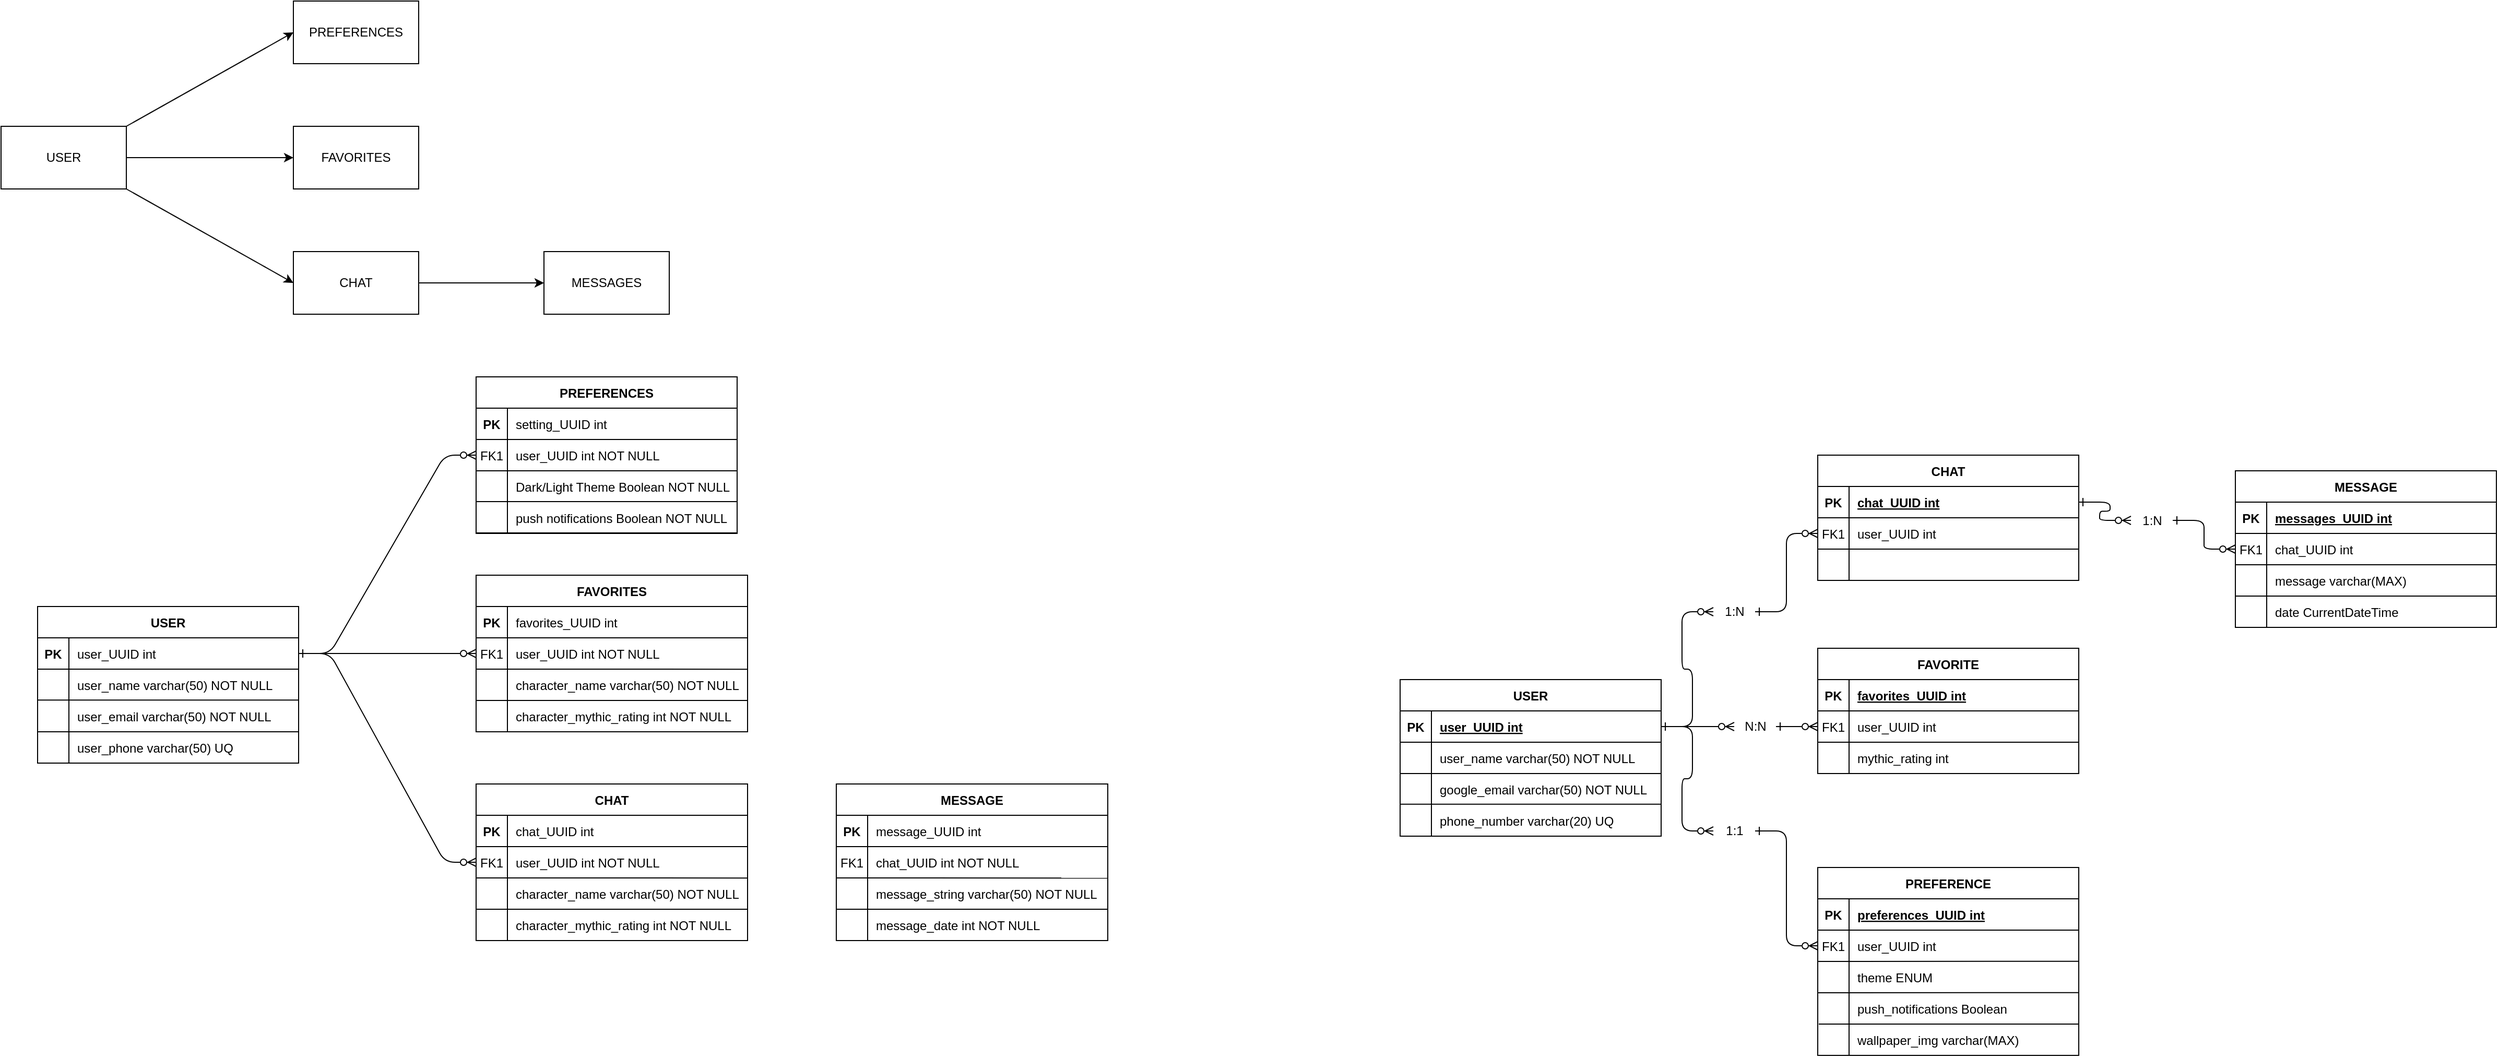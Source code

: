 <mxfile version="24.2.0" type="device">
  <diagram id="R2lEEEUBdFMjLlhIrx00" name="Page-1">
    <mxGraphModel dx="3240" dy="1257" grid="1" gridSize="10" guides="1" tooltips="1" connect="1" arrows="1" fold="1" page="1" pageScale="1" pageWidth="850" pageHeight="1100" math="0" shadow="0" extFonts="Permanent Marker^https://fonts.googleapis.com/css?family=Permanent+Marker">
      <root>
        <mxCell id="0" />
        <mxCell id="1" parent="0" />
        <mxCell id="C-vyLk0tnHw3VtMMgP7b-1" value="" style="edgeStyle=entityRelationEdgeStyle;endArrow=ERzeroToMany;startArrow=ERone;endFill=1;startFill=0;" parent="1" source="C-vyLk0tnHw3VtMMgP7b-24" target="C-vyLk0tnHw3VtMMgP7b-6" edge="1">
          <mxGeometry width="100" height="100" relative="1" as="geometry">
            <mxPoint x="-505" y="1080" as="sourcePoint" />
            <mxPoint x="-405" y="980" as="targetPoint" />
          </mxGeometry>
        </mxCell>
        <mxCell id="C-vyLk0tnHw3VtMMgP7b-2" value="PREFERENCES" style="shape=table;startSize=30;container=1;collapsible=1;childLayout=tableLayout;fixedRows=1;rowLines=0;fontStyle=1;align=center;resizeLast=1;" parent="1" vertex="1">
          <mxGeometry x="-345" y="400" width="250" height="150" as="geometry" />
        </mxCell>
        <mxCell id="C-vyLk0tnHw3VtMMgP7b-3" value="" style="shape=partialRectangle;collapsible=0;dropTarget=0;pointerEvents=0;fillColor=none;points=[[0,0.5],[1,0.5]];portConstraint=eastwest;top=0;left=0;right=0;bottom=1;" parent="C-vyLk0tnHw3VtMMgP7b-2" vertex="1">
          <mxGeometry y="30" width="250" height="30" as="geometry" />
        </mxCell>
        <mxCell id="C-vyLk0tnHw3VtMMgP7b-4" value="PK" style="shape=partialRectangle;overflow=hidden;connectable=0;fillColor=none;top=0;left=0;bottom=0;right=0;fontStyle=1;" parent="C-vyLk0tnHw3VtMMgP7b-3" vertex="1">
          <mxGeometry width="30" height="30" as="geometry">
            <mxRectangle width="30" height="30" as="alternateBounds" />
          </mxGeometry>
        </mxCell>
        <mxCell id="C-vyLk0tnHw3VtMMgP7b-5" value="setting_UUID int " style="shape=partialRectangle;overflow=hidden;connectable=0;fillColor=none;top=0;left=0;bottom=0;right=0;align=left;spacingLeft=6;fontStyle=0;" parent="C-vyLk0tnHw3VtMMgP7b-3" vertex="1">
          <mxGeometry x="30" width="220" height="30" as="geometry">
            <mxRectangle width="220" height="30" as="alternateBounds" />
          </mxGeometry>
        </mxCell>
        <mxCell id="C-vyLk0tnHw3VtMMgP7b-6" value="" style="shape=partialRectangle;collapsible=0;dropTarget=0;pointerEvents=0;fillColor=none;points=[[0,0.5],[1,0.5]];portConstraint=eastwest;top=0;left=0;right=0;bottom=0;" parent="C-vyLk0tnHw3VtMMgP7b-2" vertex="1">
          <mxGeometry y="60" width="250" height="30" as="geometry" />
        </mxCell>
        <mxCell id="C-vyLk0tnHw3VtMMgP7b-7" value="FK1" style="shape=partialRectangle;overflow=hidden;connectable=0;fillColor=none;top=0;left=0;bottom=0;right=0;" parent="C-vyLk0tnHw3VtMMgP7b-6" vertex="1">
          <mxGeometry width="30" height="30" as="geometry">
            <mxRectangle width="30" height="30" as="alternateBounds" />
          </mxGeometry>
        </mxCell>
        <mxCell id="C-vyLk0tnHw3VtMMgP7b-8" value="user_UUID int NOT NULL" style="shape=partialRectangle;overflow=hidden;connectable=0;fillColor=none;top=0;left=0;bottom=0;right=0;align=left;spacingLeft=6;" parent="C-vyLk0tnHw3VtMMgP7b-6" vertex="1">
          <mxGeometry x="30" width="220" height="30" as="geometry">
            <mxRectangle width="220" height="30" as="alternateBounds" />
          </mxGeometry>
        </mxCell>
        <mxCell id="C-vyLk0tnHw3VtMMgP7b-9" value="" style="shape=partialRectangle;collapsible=0;dropTarget=0;pointerEvents=0;fillColor=none;points=[[0,0.5],[1,0.5]];portConstraint=eastwest;top=0;left=0;right=0;bottom=0;" parent="C-vyLk0tnHw3VtMMgP7b-2" vertex="1">
          <mxGeometry y="90" width="250" height="30" as="geometry" />
        </mxCell>
        <mxCell id="C-vyLk0tnHw3VtMMgP7b-10" value="" style="shape=partialRectangle;overflow=hidden;connectable=0;fillColor=none;top=0;left=0;bottom=0;right=0;" parent="C-vyLk0tnHw3VtMMgP7b-9" vertex="1">
          <mxGeometry width="30" height="30" as="geometry">
            <mxRectangle width="30" height="30" as="alternateBounds" />
          </mxGeometry>
        </mxCell>
        <mxCell id="C-vyLk0tnHw3VtMMgP7b-11" value="Dark/Light Theme Boolean NOT NULL" style="shape=partialRectangle;overflow=hidden;connectable=0;fillColor=none;top=0;left=0;bottom=0;right=0;align=left;spacingLeft=6;" parent="C-vyLk0tnHw3VtMMgP7b-9" vertex="1">
          <mxGeometry x="30" width="220" height="30" as="geometry">
            <mxRectangle width="220" height="30" as="alternateBounds" />
          </mxGeometry>
        </mxCell>
        <mxCell id="C-vyLk0tnHw3VtMMgP7b-23" value="USER" style="shape=table;startSize=30;container=1;collapsible=1;childLayout=tableLayout;fixedRows=1;rowLines=0;fontStyle=1;align=center;resizeLast=1;" parent="1" vertex="1">
          <mxGeometry x="-765" y="620" width="250" height="150" as="geometry" />
        </mxCell>
        <mxCell id="C-vyLk0tnHw3VtMMgP7b-24" value="" style="shape=partialRectangle;collapsible=0;dropTarget=0;pointerEvents=0;fillColor=none;points=[[0,0.5],[1,0.5]];portConstraint=eastwest;top=0;left=0;right=0;bottom=1;" parent="C-vyLk0tnHw3VtMMgP7b-23" vertex="1">
          <mxGeometry y="30" width="250" height="30" as="geometry" />
        </mxCell>
        <mxCell id="C-vyLk0tnHw3VtMMgP7b-25" value="PK" style="shape=partialRectangle;overflow=hidden;connectable=0;fillColor=none;top=0;left=0;bottom=0;right=0;fontStyle=1;" parent="C-vyLk0tnHw3VtMMgP7b-24" vertex="1">
          <mxGeometry width="30" height="30" as="geometry">
            <mxRectangle width="30" height="30" as="alternateBounds" />
          </mxGeometry>
        </mxCell>
        <mxCell id="C-vyLk0tnHw3VtMMgP7b-26" value="user_UUID int" style="shape=partialRectangle;overflow=hidden;connectable=0;fillColor=none;top=0;left=0;bottom=0;right=0;align=left;spacingLeft=6;fontStyle=0;" parent="C-vyLk0tnHw3VtMMgP7b-24" vertex="1">
          <mxGeometry x="30" width="220" height="30" as="geometry">
            <mxRectangle width="220" height="30" as="alternateBounds" />
          </mxGeometry>
        </mxCell>
        <mxCell id="C-vyLk0tnHw3VtMMgP7b-27" value="" style="shape=partialRectangle;collapsible=0;dropTarget=0;pointerEvents=0;fillColor=none;points=[[0,0.5],[1,0.5]];portConstraint=eastwest;top=0;left=0;right=0;bottom=0;" parent="C-vyLk0tnHw3VtMMgP7b-23" vertex="1">
          <mxGeometry y="60" width="250" height="30" as="geometry" />
        </mxCell>
        <mxCell id="C-vyLk0tnHw3VtMMgP7b-28" value="" style="shape=partialRectangle;overflow=hidden;connectable=0;fillColor=none;top=0;left=0;bottom=0;right=0;" parent="C-vyLk0tnHw3VtMMgP7b-27" vertex="1">
          <mxGeometry width="30" height="30" as="geometry">
            <mxRectangle width="30" height="30" as="alternateBounds" />
          </mxGeometry>
        </mxCell>
        <mxCell id="C-vyLk0tnHw3VtMMgP7b-29" value="user_name varchar(50) NOT NULL" style="shape=partialRectangle;overflow=hidden;connectable=0;fillColor=none;top=0;left=0;bottom=0;right=0;align=left;spacingLeft=6;" parent="C-vyLk0tnHw3VtMMgP7b-27" vertex="1">
          <mxGeometry x="30" width="220" height="30" as="geometry">
            <mxRectangle width="220" height="30" as="alternateBounds" />
          </mxGeometry>
        </mxCell>
        <mxCell id="mfoJ44MU-BZibPAk5XFG-4" value="" style="endArrow=none;html=1;rounded=0;exitX=-0.001;exitY=0.987;exitDx=0;exitDy=0;exitPerimeter=0;entryX=0.998;entryY=0.987;entryDx=0;entryDy=0;entryPerimeter=0;" parent="C-vyLk0tnHw3VtMMgP7b-23" source="C-vyLk0tnHw3VtMMgP7b-27" target="C-vyLk0tnHw3VtMMgP7b-27" edge="1">
          <mxGeometry width="50" height="50" relative="1" as="geometry">
            <mxPoint x="130" y="130" as="sourcePoint" />
            <mxPoint x="290" y="140" as="targetPoint" />
          </mxGeometry>
        </mxCell>
        <mxCell id="mfoJ44MU-BZibPAk5XFG-2" value="" style="endArrow=none;html=1;rounded=0;" parent="1" edge="1">
          <mxGeometry width="50" height="50" relative="1" as="geometry">
            <mxPoint x="-735" y="770" as="sourcePoint" />
            <mxPoint x="-735" y="710" as="targetPoint" />
          </mxGeometry>
        </mxCell>
        <mxCell id="mfoJ44MU-BZibPAk5XFG-5" value="user_email varchar(50) NOT NULL" style="shape=partialRectangle;overflow=hidden;connectable=0;fillColor=none;top=0;left=0;bottom=0;right=0;align=left;spacingLeft=6;" parent="1" vertex="1">
          <mxGeometry x="-735" y="710" width="220" height="30" as="geometry">
            <mxRectangle width="220" height="30" as="alternateBounds" />
          </mxGeometry>
        </mxCell>
        <mxCell id="mfoJ44MU-BZibPAk5XFG-6" value="user_phone varchar(50) UQ" style="shape=partialRectangle;overflow=hidden;connectable=0;fillColor=none;top=0;left=0;bottom=0;right=0;align=left;spacingLeft=6;" parent="1" vertex="1">
          <mxGeometry x="-735" y="740" width="220" height="30" as="geometry">
            <mxRectangle width="220" height="30" as="alternateBounds" />
          </mxGeometry>
        </mxCell>
        <mxCell id="mfoJ44MU-BZibPAk5XFG-8" value="" style="endArrow=none;html=1;rounded=0;exitX=-0.001;exitY=0.987;exitDx=0;exitDy=0;exitPerimeter=0;entryX=0.998;entryY=0.987;entryDx=0;entryDy=0;entryPerimeter=0;" parent="1" edge="1">
          <mxGeometry width="50" height="50" relative="1" as="geometry">
            <mxPoint x="-765" y="740" as="sourcePoint" />
            <mxPoint x="-515" y="740" as="targetPoint" />
          </mxGeometry>
        </mxCell>
        <mxCell id="mfoJ44MU-BZibPAk5XFG-9" value="" style="endArrow=none;html=1;rounded=0;exitX=-0.001;exitY=0.987;exitDx=0;exitDy=0;exitPerimeter=0;entryX=0.998;entryY=0.987;entryDx=0;entryDy=0;entryPerimeter=0;" parent="1" edge="1">
          <mxGeometry width="50" height="50" relative="1" as="geometry">
            <mxPoint x="-765" y="770" as="sourcePoint" />
            <mxPoint x="-515" y="770" as="targetPoint" />
          </mxGeometry>
        </mxCell>
        <mxCell id="mfoJ44MU-BZibPAk5XFG-18" value="" style="endArrow=none;html=1;rounded=0;exitX=-0.001;exitY=0.987;exitDx=0;exitDy=0;exitPerimeter=0;entryX=0.998;entryY=0.987;entryDx=0;entryDy=0;entryPerimeter=0;" parent="1" edge="1">
          <mxGeometry width="50" height="50" relative="1" as="geometry">
            <mxPoint x="-345" y="490" as="sourcePoint" />
            <mxPoint x="-95" y="490" as="targetPoint" />
          </mxGeometry>
        </mxCell>
        <mxCell id="mfoJ44MU-BZibPAk5XFG-19" value="" style="endArrow=none;html=1;rounded=0;exitX=-0.001;exitY=0.987;exitDx=0;exitDy=0;exitPerimeter=0;entryX=0.998;entryY=0.987;entryDx=0;entryDy=0;entryPerimeter=0;" parent="1" edge="1">
          <mxGeometry width="50" height="50" relative="1" as="geometry">
            <mxPoint x="-345" y="519.52" as="sourcePoint" />
            <mxPoint x="-95" y="519.52" as="targetPoint" />
          </mxGeometry>
        </mxCell>
        <mxCell id="mfoJ44MU-BZibPAk5XFG-20" value="" style="endArrow=none;html=1;rounded=0;exitX=-0.001;exitY=0.987;exitDx=0;exitDy=0;exitPerimeter=0;entryX=0.998;entryY=0.987;entryDx=0;entryDy=0;entryPerimeter=0;" parent="1" edge="1">
          <mxGeometry width="50" height="50" relative="1" as="geometry">
            <mxPoint x="-345" y="549.52" as="sourcePoint" />
            <mxPoint x="-95" y="549.52" as="targetPoint" />
          </mxGeometry>
        </mxCell>
        <mxCell id="mfoJ44MU-BZibPAk5XFG-24" value="" style="endArrow=none;html=1;rounded=0;" parent="1" edge="1">
          <mxGeometry width="50" height="50" relative="1" as="geometry">
            <mxPoint x="-315" y="550" as="sourcePoint" />
            <mxPoint x="-315" y="520" as="targetPoint" />
          </mxGeometry>
        </mxCell>
        <mxCell id="mfoJ44MU-BZibPAk5XFG-25" value="push notifications Boolean NOT NULL" style="shape=partialRectangle;overflow=hidden;connectable=0;fillColor=none;top=0;left=0;bottom=0;right=0;align=left;spacingLeft=6;" parent="1" vertex="1">
          <mxGeometry x="-315" y="520" width="220" height="30" as="geometry">
            <mxRectangle width="220" height="30" as="alternateBounds" />
          </mxGeometry>
        </mxCell>
        <mxCell id="2Aj4ZYjr2lwg0RpOKkCZ-14" value="USER" style="rounded=0;whiteSpace=wrap;html=1;" parent="1" vertex="1">
          <mxGeometry x="-800" y="160" width="120" height="60" as="geometry" />
        </mxCell>
        <mxCell id="2Aj4ZYjr2lwg0RpOKkCZ-15" value="PREFERENCES" style="rounded=0;whiteSpace=wrap;html=1;" parent="1" vertex="1">
          <mxGeometry x="-520" y="40" width="120" height="60" as="geometry" />
        </mxCell>
        <mxCell id="2Aj4ZYjr2lwg0RpOKkCZ-16" value="FAVORITES" style="rounded=0;whiteSpace=wrap;html=1;" parent="1" vertex="1">
          <mxGeometry x="-520" y="160" width="120" height="60" as="geometry" />
        </mxCell>
        <mxCell id="2Aj4ZYjr2lwg0RpOKkCZ-17" value="MESSAGES" style="rounded=0;whiteSpace=wrap;html=1;" parent="1" vertex="1">
          <mxGeometry x="-280" y="280" width="120" height="60" as="geometry" />
        </mxCell>
        <mxCell id="2Aj4ZYjr2lwg0RpOKkCZ-21" value="CHAT" style="rounded=0;whiteSpace=wrap;html=1;" parent="1" vertex="1">
          <mxGeometry x="-520" y="280" width="120" height="60" as="geometry" />
        </mxCell>
        <mxCell id="2Aj4ZYjr2lwg0RpOKkCZ-23" value="" style="endArrow=classic;html=1;rounded=0;exitX=1;exitY=0;exitDx=0;exitDy=0;entryX=0;entryY=0.5;entryDx=0;entryDy=0;" parent="1" source="2Aj4ZYjr2lwg0RpOKkCZ-14" target="2Aj4ZYjr2lwg0RpOKkCZ-15" edge="1">
          <mxGeometry width="50" height="50" relative="1" as="geometry">
            <mxPoint x="-280" y="370" as="sourcePoint" />
            <mxPoint x="-230" y="320" as="targetPoint" />
          </mxGeometry>
        </mxCell>
        <mxCell id="2Aj4ZYjr2lwg0RpOKkCZ-25" value="" style="endArrow=classic;html=1;rounded=0;exitX=1;exitY=0.5;exitDx=0;exitDy=0;entryX=0;entryY=0.5;entryDx=0;entryDy=0;" parent="1" source="2Aj4ZYjr2lwg0RpOKkCZ-14" target="2Aj4ZYjr2lwg0RpOKkCZ-16" edge="1">
          <mxGeometry width="50" height="50" relative="1" as="geometry">
            <mxPoint x="-660" y="180" as="sourcePoint" />
            <mxPoint x="-500" y="90" as="targetPoint" />
          </mxGeometry>
        </mxCell>
        <mxCell id="2Aj4ZYjr2lwg0RpOKkCZ-26" value="" style="endArrow=classic;html=1;rounded=0;exitX=1;exitY=1;exitDx=0;exitDy=0;entryX=0;entryY=0.5;entryDx=0;entryDy=0;" parent="1" source="2Aj4ZYjr2lwg0RpOKkCZ-14" target="2Aj4ZYjr2lwg0RpOKkCZ-21" edge="1">
          <mxGeometry width="50" height="50" relative="1" as="geometry">
            <mxPoint x="-650" y="190" as="sourcePoint" />
            <mxPoint x="-490" y="100" as="targetPoint" />
          </mxGeometry>
        </mxCell>
        <mxCell id="2Aj4ZYjr2lwg0RpOKkCZ-27" value="" style="endArrow=classic;html=1;rounded=0;exitX=1;exitY=0.5;exitDx=0;exitDy=0;entryX=0;entryY=0.5;entryDx=0;entryDy=0;" parent="1" source="2Aj4ZYjr2lwg0RpOKkCZ-21" target="2Aj4ZYjr2lwg0RpOKkCZ-17" edge="1">
          <mxGeometry width="50" height="50" relative="1" as="geometry">
            <mxPoint x="-640" y="200" as="sourcePoint" />
            <mxPoint x="-480" y="110" as="targetPoint" />
          </mxGeometry>
        </mxCell>
        <mxCell id="2Aj4ZYjr2lwg0RpOKkCZ-28" value="FAVORITES" style="shape=table;startSize=30;container=1;collapsible=1;childLayout=tableLayout;fixedRows=1;rowLines=0;fontStyle=1;align=center;resizeLast=1;" parent="1" vertex="1">
          <mxGeometry x="-345" y="590" width="260" height="150" as="geometry" />
        </mxCell>
        <mxCell id="2Aj4ZYjr2lwg0RpOKkCZ-29" value="" style="shape=partialRectangle;collapsible=0;dropTarget=0;pointerEvents=0;fillColor=none;points=[[0,0.5],[1,0.5]];portConstraint=eastwest;top=0;left=0;right=0;bottom=1;" parent="2Aj4ZYjr2lwg0RpOKkCZ-28" vertex="1">
          <mxGeometry y="30" width="260" height="30" as="geometry" />
        </mxCell>
        <mxCell id="2Aj4ZYjr2lwg0RpOKkCZ-30" value="PK" style="shape=partialRectangle;overflow=hidden;connectable=0;fillColor=none;top=0;left=0;bottom=0;right=0;fontStyle=1;" parent="2Aj4ZYjr2lwg0RpOKkCZ-29" vertex="1">
          <mxGeometry width="30" height="30" as="geometry">
            <mxRectangle width="30" height="30" as="alternateBounds" />
          </mxGeometry>
        </mxCell>
        <mxCell id="2Aj4ZYjr2lwg0RpOKkCZ-31" value="favorites_UUID int" style="shape=partialRectangle;overflow=hidden;connectable=0;fillColor=none;top=0;left=0;bottom=0;right=0;align=left;spacingLeft=6;fontStyle=0;" parent="2Aj4ZYjr2lwg0RpOKkCZ-29" vertex="1">
          <mxGeometry x="30" width="230" height="30" as="geometry">
            <mxRectangle width="230" height="30" as="alternateBounds" />
          </mxGeometry>
        </mxCell>
        <mxCell id="2Aj4ZYjr2lwg0RpOKkCZ-32" value="" style="shape=partialRectangle;collapsible=0;dropTarget=0;pointerEvents=0;fillColor=none;points=[[0,0.5],[1,0.5]];portConstraint=eastwest;top=0;left=0;right=0;bottom=0;" parent="2Aj4ZYjr2lwg0RpOKkCZ-28" vertex="1">
          <mxGeometry y="60" width="260" height="30" as="geometry" />
        </mxCell>
        <mxCell id="2Aj4ZYjr2lwg0RpOKkCZ-33" value="FK1" style="shape=partialRectangle;overflow=hidden;connectable=0;fillColor=none;top=0;left=0;bottom=0;right=0;" parent="2Aj4ZYjr2lwg0RpOKkCZ-32" vertex="1">
          <mxGeometry width="30" height="30" as="geometry">
            <mxRectangle width="30" height="30" as="alternateBounds" />
          </mxGeometry>
        </mxCell>
        <mxCell id="2Aj4ZYjr2lwg0RpOKkCZ-34" value="user_UUID int NOT NULL" style="shape=partialRectangle;overflow=hidden;connectable=0;fillColor=none;top=0;left=0;bottom=0;right=0;align=left;spacingLeft=6;" parent="2Aj4ZYjr2lwg0RpOKkCZ-32" vertex="1">
          <mxGeometry x="30" width="230" height="30" as="geometry">
            <mxRectangle width="230" height="30" as="alternateBounds" />
          </mxGeometry>
        </mxCell>
        <mxCell id="2Aj4ZYjr2lwg0RpOKkCZ-35" value="" style="shape=partialRectangle;collapsible=0;dropTarget=0;pointerEvents=0;fillColor=none;points=[[0,0.5],[1,0.5]];portConstraint=eastwest;top=0;left=0;right=0;bottom=0;" parent="2Aj4ZYjr2lwg0RpOKkCZ-28" vertex="1">
          <mxGeometry y="90" width="260" height="30" as="geometry" />
        </mxCell>
        <mxCell id="2Aj4ZYjr2lwg0RpOKkCZ-36" value="" style="shape=partialRectangle;overflow=hidden;connectable=0;fillColor=none;top=0;left=0;bottom=0;right=0;" parent="2Aj4ZYjr2lwg0RpOKkCZ-35" vertex="1">
          <mxGeometry width="30" height="30" as="geometry">
            <mxRectangle width="30" height="30" as="alternateBounds" />
          </mxGeometry>
        </mxCell>
        <mxCell id="2Aj4ZYjr2lwg0RpOKkCZ-37" value="character_name varchar(50) NOT NULL" style="shape=partialRectangle;overflow=hidden;connectable=0;fillColor=none;top=0;left=0;bottom=0;right=0;align=left;spacingLeft=6;" parent="2Aj4ZYjr2lwg0RpOKkCZ-35" vertex="1">
          <mxGeometry x="30" width="230" height="30" as="geometry">
            <mxRectangle width="230" height="30" as="alternateBounds" />
          </mxGeometry>
        </mxCell>
        <mxCell id="2Aj4ZYjr2lwg0RpOKkCZ-38" value="" style="edgeStyle=entityRelationEdgeStyle;endArrow=ERzeroToMany;startArrow=ERone;endFill=1;startFill=0;exitX=1;exitY=0.5;exitDx=0;exitDy=0;entryX=0;entryY=0.5;entryDx=0;entryDy=0;" parent="1" source="C-vyLk0tnHw3VtMMgP7b-24" target="2Aj4ZYjr2lwg0RpOKkCZ-32" edge="1">
          <mxGeometry width="100" height="100" relative="1" as="geometry">
            <mxPoint x="-475" y="515" as="sourcePoint" />
            <mxPoint x="-325" y="515" as="targetPoint" />
          </mxGeometry>
        </mxCell>
        <mxCell id="2Aj4ZYjr2lwg0RpOKkCZ-39" value="" style="endArrow=none;html=1;rounded=0;exitX=-0.001;exitY=0.987;exitDx=0;exitDy=0;exitPerimeter=0;entryX=1;entryY=0.003;entryDx=0;entryDy=0;entryPerimeter=0;" parent="1" target="2Aj4ZYjr2lwg0RpOKkCZ-35" edge="1">
          <mxGeometry width="50" height="50" relative="1" as="geometry">
            <mxPoint x="-345" y="680" as="sourcePoint" />
            <mxPoint x="-95" y="680" as="targetPoint" />
          </mxGeometry>
        </mxCell>
        <mxCell id="2Aj4ZYjr2lwg0RpOKkCZ-40" value="" style="endArrow=none;html=1;rounded=0;exitX=-0.001;exitY=0.987;exitDx=0;exitDy=0;exitPerimeter=0;" parent="1" edge="1">
          <mxGeometry width="50" height="50" relative="1" as="geometry">
            <mxPoint x="-345" y="710" as="sourcePoint" />
            <mxPoint x="-85" y="710" as="targetPoint" />
          </mxGeometry>
        </mxCell>
        <mxCell id="2Aj4ZYjr2lwg0RpOKkCZ-42" value="" style="endArrow=none;html=1;rounded=0;" parent="1" edge="1">
          <mxGeometry width="50" height="50" relative="1" as="geometry">
            <mxPoint x="-315" y="710" as="sourcePoint" />
            <mxPoint x="-315" y="740" as="targetPoint" />
          </mxGeometry>
        </mxCell>
        <mxCell id="2Aj4ZYjr2lwg0RpOKkCZ-43" value="character_mythic_rating int NOT NULL" style="shape=partialRectangle;overflow=hidden;connectable=0;fillColor=none;top=0;left=0;bottom=0;right=0;align=left;spacingLeft=6;" parent="1" vertex="1">
          <mxGeometry x="-315" y="710" width="220" height="30" as="geometry">
            <mxRectangle width="220" height="30" as="alternateBounds" />
          </mxGeometry>
        </mxCell>
        <mxCell id="2Aj4ZYjr2lwg0RpOKkCZ-45" value="CHAT" style="shape=table;startSize=30;container=1;collapsible=1;childLayout=tableLayout;fixedRows=1;rowLines=0;fontStyle=1;align=center;resizeLast=1;" parent="1" vertex="1">
          <mxGeometry x="-345" y="790" width="260" height="150" as="geometry" />
        </mxCell>
        <mxCell id="2Aj4ZYjr2lwg0RpOKkCZ-46" value="" style="shape=partialRectangle;collapsible=0;dropTarget=0;pointerEvents=0;fillColor=none;points=[[0,0.5],[1,0.5]];portConstraint=eastwest;top=0;left=0;right=0;bottom=1;" parent="2Aj4ZYjr2lwg0RpOKkCZ-45" vertex="1">
          <mxGeometry y="30" width="260" height="30" as="geometry" />
        </mxCell>
        <mxCell id="2Aj4ZYjr2lwg0RpOKkCZ-47" value="PK" style="shape=partialRectangle;overflow=hidden;connectable=0;fillColor=none;top=0;left=0;bottom=0;right=0;fontStyle=1;" parent="2Aj4ZYjr2lwg0RpOKkCZ-46" vertex="1">
          <mxGeometry width="30" height="30" as="geometry">
            <mxRectangle width="30" height="30" as="alternateBounds" />
          </mxGeometry>
        </mxCell>
        <mxCell id="2Aj4ZYjr2lwg0RpOKkCZ-48" value="chat_UUID int" style="shape=partialRectangle;overflow=hidden;connectable=0;fillColor=none;top=0;left=0;bottom=0;right=0;align=left;spacingLeft=6;fontStyle=0;" parent="2Aj4ZYjr2lwg0RpOKkCZ-46" vertex="1">
          <mxGeometry x="30" width="230" height="30" as="geometry">
            <mxRectangle width="230" height="30" as="alternateBounds" />
          </mxGeometry>
        </mxCell>
        <mxCell id="2Aj4ZYjr2lwg0RpOKkCZ-49" value="" style="shape=partialRectangle;collapsible=0;dropTarget=0;pointerEvents=0;fillColor=none;points=[[0,0.5],[1,0.5]];portConstraint=eastwest;top=0;left=0;right=0;bottom=0;" parent="2Aj4ZYjr2lwg0RpOKkCZ-45" vertex="1">
          <mxGeometry y="60" width="260" height="30" as="geometry" />
        </mxCell>
        <mxCell id="2Aj4ZYjr2lwg0RpOKkCZ-50" value="FK1" style="shape=partialRectangle;overflow=hidden;connectable=0;fillColor=none;top=0;left=0;bottom=0;right=0;" parent="2Aj4ZYjr2lwg0RpOKkCZ-49" vertex="1">
          <mxGeometry width="30" height="30" as="geometry">
            <mxRectangle width="30" height="30" as="alternateBounds" />
          </mxGeometry>
        </mxCell>
        <mxCell id="2Aj4ZYjr2lwg0RpOKkCZ-51" value="user_UUID int NOT NULL" style="shape=partialRectangle;overflow=hidden;connectable=0;fillColor=none;top=0;left=0;bottom=0;right=0;align=left;spacingLeft=6;" parent="2Aj4ZYjr2lwg0RpOKkCZ-49" vertex="1">
          <mxGeometry x="30" width="230" height="30" as="geometry">
            <mxRectangle width="230" height="30" as="alternateBounds" />
          </mxGeometry>
        </mxCell>
        <mxCell id="2Aj4ZYjr2lwg0RpOKkCZ-52" value="" style="shape=partialRectangle;collapsible=0;dropTarget=0;pointerEvents=0;fillColor=none;points=[[0,0.5],[1,0.5]];portConstraint=eastwest;top=0;left=0;right=0;bottom=0;" parent="2Aj4ZYjr2lwg0RpOKkCZ-45" vertex="1">
          <mxGeometry y="90" width="260" height="30" as="geometry" />
        </mxCell>
        <mxCell id="2Aj4ZYjr2lwg0RpOKkCZ-53" value="" style="shape=partialRectangle;overflow=hidden;connectable=0;fillColor=none;top=0;left=0;bottom=0;right=0;" parent="2Aj4ZYjr2lwg0RpOKkCZ-52" vertex="1">
          <mxGeometry width="30" height="30" as="geometry">
            <mxRectangle width="30" height="30" as="alternateBounds" />
          </mxGeometry>
        </mxCell>
        <mxCell id="2Aj4ZYjr2lwg0RpOKkCZ-54" value="character_name varchar(50) NOT NULL" style="shape=partialRectangle;overflow=hidden;connectable=0;fillColor=none;top=0;left=0;bottom=0;right=0;align=left;spacingLeft=6;" parent="2Aj4ZYjr2lwg0RpOKkCZ-52" vertex="1">
          <mxGeometry x="30" width="230" height="30" as="geometry">
            <mxRectangle width="230" height="30" as="alternateBounds" />
          </mxGeometry>
        </mxCell>
        <mxCell id="2Aj4ZYjr2lwg0RpOKkCZ-55" value="" style="endArrow=none;html=1;rounded=0;exitX=-0.001;exitY=0.987;exitDx=0;exitDy=0;exitPerimeter=0;entryX=1;entryY=0.003;entryDx=0;entryDy=0;entryPerimeter=0;" parent="1" target="2Aj4ZYjr2lwg0RpOKkCZ-52" edge="1">
          <mxGeometry width="50" height="50" relative="1" as="geometry">
            <mxPoint x="-345" y="880" as="sourcePoint" />
            <mxPoint x="-95" y="880" as="targetPoint" />
          </mxGeometry>
        </mxCell>
        <mxCell id="2Aj4ZYjr2lwg0RpOKkCZ-56" value="" style="endArrow=none;html=1;rounded=0;exitX=-0.001;exitY=0.987;exitDx=0;exitDy=0;exitPerimeter=0;" parent="1" edge="1">
          <mxGeometry width="50" height="50" relative="1" as="geometry">
            <mxPoint x="-345" y="910" as="sourcePoint" />
            <mxPoint x="-85" y="910" as="targetPoint" />
          </mxGeometry>
        </mxCell>
        <mxCell id="2Aj4ZYjr2lwg0RpOKkCZ-57" value="" style="endArrow=none;html=1;rounded=0;" parent="1" edge="1">
          <mxGeometry width="50" height="50" relative="1" as="geometry">
            <mxPoint x="-315" y="910" as="sourcePoint" />
            <mxPoint x="-315" y="940" as="targetPoint" />
          </mxGeometry>
        </mxCell>
        <mxCell id="2Aj4ZYjr2lwg0RpOKkCZ-58" value="character_mythic_rating int NOT NULL" style="shape=partialRectangle;overflow=hidden;connectable=0;fillColor=none;top=0;left=0;bottom=0;right=0;align=left;spacingLeft=6;" parent="1" vertex="1">
          <mxGeometry x="-315" y="910" width="220" height="30" as="geometry">
            <mxRectangle width="220" height="30" as="alternateBounds" />
          </mxGeometry>
        </mxCell>
        <mxCell id="2Aj4ZYjr2lwg0RpOKkCZ-59" value="" style="edgeStyle=entityRelationEdgeStyle;endArrow=ERzeroToMany;startArrow=ERone;endFill=1;startFill=0;exitX=1;exitY=0.5;exitDx=0;exitDy=0;entryX=0;entryY=0.5;entryDx=0;entryDy=0;" parent="1" source="C-vyLk0tnHw3VtMMgP7b-24" target="2Aj4ZYjr2lwg0RpOKkCZ-49" edge="1">
          <mxGeometry width="100" height="100" relative="1" as="geometry">
            <mxPoint x="-485" y="635" as="sourcePoint" />
            <mxPoint x="-335" y="675" as="targetPoint" />
          </mxGeometry>
        </mxCell>
        <mxCell id="2Aj4ZYjr2lwg0RpOKkCZ-60" value="MESSAGE" style="shape=table;startSize=30;container=1;collapsible=1;childLayout=tableLayout;fixedRows=1;rowLines=0;fontStyle=1;align=center;resizeLast=1;" parent="1" vertex="1">
          <mxGeometry y="790" width="260" height="150" as="geometry" />
        </mxCell>
        <mxCell id="2Aj4ZYjr2lwg0RpOKkCZ-61" value="" style="shape=partialRectangle;collapsible=0;dropTarget=0;pointerEvents=0;fillColor=none;points=[[0,0.5],[1,0.5]];portConstraint=eastwest;top=0;left=0;right=0;bottom=1;" parent="2Aj4ZYjr2lwg0RpOKkCZ-60" vertex="1">
          <mxGeometry y="30" width="260" height="30" as="geometry" />
        </mxCell>
        <mxCell id="2Aj4ZYjr2lwg0RpOKkCZ-62" value="PK" style="shape=partialRectangle;overflow=hidden;connectable=0;fillColor=none;top=0;left=0;bottom=0;right=0;fontStyle=1;" parent="2Aj4ZYjr2lwg0RpOKkCZ-61" vertex="1">
          <mxGeometry width="30" height="30" as="geometry">
            <mxRectangle width="30" height="30" as="alternateBounds" />
          </mxGeometry>
        </mxCell>
        <mxCell id="2Aj4ZYjr2lwg0RpOKkCZ-63" value="message_UUID int" style="shape=partialRectangle;overflow=hidden;connectable=0;fillColor=none;top=0;left=0;bottom=0;right=0;align=left;spacingLeft=6;fontStyle=0;" parent="2Aj4ZYjr2lwg0RpOKkCZ-61" vertex="1">
          <mxGeometry x="30" width="230" height="30" as="geometry">
            <mxRectangle width="230" height="30" as="alternateBounds" />
          </mxGeometry>
        </mxCell>
        <mxCell id="2Aj4ZYjr2lwg0RpOKkCZ-64" value="" style="shape=partialRectangle;collapsible=0;dropTarget=0;pointerEvents=0;fillColor=none;points=[[0,0.5],[1,0.5]];portConstraint=eastwest;top=0;left=0;right=0;bottom=0;" parent="2Aj4ZYjr2lwg0RpOKkCZ-60" vertex="1">
          <mxGeometry y="60" width="260" height="30" as="geometry" />
        </mxCell>
        <mxCell id="2Aj4ZYjr2lwg0RpOKkCZ-65" value="FK1" style="shape=partialRectangle;overflow=hidden;connectable=0;fillColor=none;top=0;left=0;bottom=0;right=0;" parent="2Aj4ZYjr2lwg0RpOKkCZ-64" vertex="1">
          <mxGeometry width="30" height="30" as="geometry">
            <mxRectangle width="30" height="30" as="alternateBounds" />
          </mxGeometry>
        </mxCell>
        <mxCell id="2Aj4ZYjr2lwg0RpOKkCZ-66" value="chat_UUID int NOT NULL" style="shape=partialRectangle;overflow=hidden;connectable=0;fillColor=none;top=0;left=0;bottom=0;right=0;align=left;spacingLeft=6;" parent="2Aj4ZYjr2lwg0RpOKkCZ-64" vertex="1">
          <mxGeometry x="30" width="230" height="30" as="geometry">
            <mxRectangle width="230" height="30" as="alternateBounds" />
          </mxGeometry>
        </mxCell>
        <mxCell id="2Aj4ZYjr2lwg0RpOKkCZ-67" value="" style="shape=partialRectangle;collapsible=0;dropTarget=0;pointerEvents=0;fillColor=none;points=[[0,0.5],[1,0.5]];portConstraint=eastwest;top=0;left=0;right=0;bottom=0;" parent="2Aj4ZYjr2lwg0RpOKkCZ-60" vertex="1">
          <mxGeometry y="90" width="260" height="30" as="geometry" />
        </mxCell>
        <mxCell id="2Aj4ZYjr2lwg0RpOKkCZ-68" value="" style="shape=partialRectangle;overflow=hidden;connectable=0;fillColor=none;top=0;left=0;bottom=0;right=0;" parent="2Aj4ZYjr2lwg0RpOKkCZ-67" vertex="1">
          <mxGeometry width="30" height="30" as="geometry">
            <mxRectangle width="30" height="30" as="alternateBounds" />
          </mxGeometry>
        </mxCell>
        <mxCell id="2Aj4ZYjr2lwg0RpOKkCZ-69" value="message_string varchar(50) NOT NULL" style="shape=partialRectangle;overflow=hidden;connectable=0;fillColor=none;top=0;left=0;bottom=0;right=0;align=left;spacingLeft=6;" parent="2Aj4ZYjr2lwg0RpOKkCZ-67" vertex="1">
          <mxGeometry x="30" width="230" height="30" as="geometry">
            <mxRectangle width="230" height="30" as="alternateBounds" />
          </mxGeometry>
        </mxCell>
        <mxCell id="2Aj4ZYjr2lwg0RpOKkCZ-70" value="" style="endArrow=none;html=1;rounded=0;exitX=-0.001;exitY=0.987;exitDx=0;exitDy=0;exitPerimeter=0;entryX=1;entryY=0.003;entryDx=0;entryDy=0;entryPerimeter=0;" parent="1" target="2Aj4ZYjr2lwg0RpOKkCZ-67" edge="1">
          <mxGeometry width="50" height="50" relative="1" as="geometry">
            <mxPoint y="880" as="sourcePoint" />
            <mxPoint x="250" y="880" as="targetPoint" />
          </mxGeometry>
        </mxCell>
        <mxCell id="2Aj4ZYjr2lwg0RpOKkCZ-71" value="" style="endArrow=none;html=1;rounded=0;exitX=-0.001;exitY=0.987;exitDx=0;exitDy=0;exitPerimeter=0;" parent="1" edge="1">
          <mxGeometry width="50" height="50" relative="1" as="geometry">
            <mxPoint y="910" as="sourcePoint" />
            <mxPoint x="260" y="910" as="targetPoint" />
          </mxGeometry>
        </mxCell>
        <mxCell id="2Aj4ZYjr2lwg0RpOKkCZ-72" value="" style="endArrow=none;html=1;rounded=0;" parent="1" edge="1">
          <mxGeometry width="50" height="50" relative="1" as="geometry">
            <mxPoint x="30" y="910" as="sourcePoint" />
            <mxPoint x="30" y="940" as="targetPoint" />
          </mxGeometry>
        </mxCell>
        <mxCell id="2Aj4ZYjr2lwg0RpOKkCZ-73" value="message_date int NOT NULL" style="shape=partialRectangle;overflow=hidden;connectable=0;fillColor=none;top=0;left=0;bottom=0;right=0;align=left;spacingLeft=6;" parent="1" vertex="1">
          <mxGeometry x="30" y="910" width="220" height="30" as="geometry">
            <mxRectangle width="220" height="30" as="alternateBounds" />
          </mxGeometry>
        </mxCell>
        <mxCell id="C7AeFjrTak5IpsO6Qipd-1" value="MESSAGE" style="shape=table;startSize=30;container=1;collapsible=1;childLayout=tableLayout;fixedRows=1;rowLines=0;fontStyle=1;align=center;resizeLast=1;" parent="1" vertex="1">
          <mxGeometry x="1340" y="490" width="250" height="150" as="geometry" />
        </mxCell>
        <mxCell id="C7AeFjrTak5IpsO6Qipd-2" value="" style="shape=partialRectangle;collapsible=0;dropTarget=0;pointerEvents=0;fillColor=none;points=[[0,0.5],[1,0.5]];portConstraint=eastwest;top=0;left=0;right=0;bottom=1;" parent="C7AeFjrTak5IpsO6Qipd-1" vertex="1">
          <mxGeometry y="30" width="250" height="30" as="geometry" />
        </mxCell>
        <mxCell id="C7AeFjrTak5IpsO6Qipd-3" value="PK" style="shape=partialRectangle;overflow=hidden;connectable=0;fillColor=none;top=0;left=0;bottom=0;right=0;fontStyle=1;" parent="C7AeFjrTak5IpsO6Qipd-2" vertex="1">
          <mxGeometry width="30" height="30" as="geometry">
            <mxRectangle width="30" height="30" as="alternateBounds" />
          </mxGeometry>
        </mxCell>
        <mxCell id="C7AeFjrTak5IpsO6Qipd-4" value="messages_UUID int" style="shape=partialRectangle;overflow=hidden;connectable=0;fillColor=none;top=0;left=0;bottom=0;right=0;align=left;spacingLeft=6;fontStyle=5;" parent="C7AeFjrTak5IpsO6Qipd-2" vertex="1">
          <mxGeometry x="30" width="220" height="30" as="geometry">
            <mxRectangle width="220" height="30" as="alternateBounds" />
          </mxGeometry>
        </mxCell>
        <mxCell id="C7AeFjrTak5IpsO6Qipd-5" value="" style="shape=partialRectangle;collapsible=0;dropTarget=0;pointerEvents=0;fillColor=none;points=[[0,0.5],[1,0.5]];portConstraint=eastwest;top=0;left=0;right=0;bottom=0;" parent="C7AeFjrTak5IpsO6Qipd-1" vertex="1">
          <mxGeometry y="60" width="250" height="30" as="geometry" />
        </mxCell>
        <mxCell id="C7AeFjrTak5IpsO6Qipd-6" value="FK1" style="shape=partialRectangle;overflow=hidden;connectable=0;fillColor=none;top=0;left=0;bottom=0;right=0;" parent="C7AeFjrTak5IpsO6Qipd-5" vertex="1">
          <mxGeometry width="30" height="30" as="geometry">
            <mxRectangle width="30" height="30" as="alternateBounds" />
          </mxGeometry>
        </mxCell>
        <mxCell id="C7AeFjrTak5IpsO6Qipd-7" value="chat_UUID int" style="shape=partialRectangle;overflow=hidden;connectable=0;fillColor=none;top=0;left=0;bottom=0;right=0;align=left;spacingLeft=6;" parent="C7AeFjrTak5IpsO6Qipd-5" vertex="1">
          <mxGeometry x="30" width="220" height="30" as="geometry">
            <mxRectangle width="220" height="30" as="alternateBounds" />
          </mxGeometry>
        </mxCell>
        <mxCell id="C7AeFjrTak5IpsO6Qipd-8" value="" style="shape=partialRectangle;collapsible=0;dropTarget=0;pointerEvents=0;fillColor=none;points=[[0,0.5],[1,0.5]];portConstraint=eastwest;top=0;left=0;right=0;bottom=0;" parent="C7AeFjrTak5IpsO6Qipd-1" vertex="1">
          <mxGeometry y="90" width="250" height="30" as="geometry" />
        </mxCell>
        <mxCell id="C7AeFjrTak5IpsO6Qipd-9" value="" style="shape=partialRectangle;overflow=hidden;connectable=0;fillColor=none;top=0;left=0;bottom=0;right=0;" parent="C7AeFjrTak5IpsO6Qipd-8" vertex="1">
          <mxGeometry width="30" height="30" as="geometry">
            <mxRectangle width="30" height="30" as="alternateBounds" />
          </mxGeometry>
        </mxCell>
        <mxCell id="C7AeFjrTak5IpsO6Qipd-10" value="message varchar(MAX)" style="shape=partialRectangle;overflow=hidden;connectable=0;fillColor=none;top=0;left=0;bottom=0;right=0;align=left;spacingLeft=6;" parent="C7AeFjrTak5IpsO6Qipd-8" vertex="1">
          <mxGeometry x="30" width="220" height="30" as="geometry">
            <mxRectangle width="220" height="30" as="alternateBounds" />
          </mxGeometry>
        </mxCell>
        <mxCell id="C7AeFjrTak5IpsO6Qipd-11" value="CHAT" style="shape=table;startSize=30;container=1;collapsible=1;childLayout=tableLayout;fixedRows=1;rowLines=0;fontStyle=1;align=center;resizeLast=1;" parent="1" vertex="1">
          <mxGeometry x="940" y="475" width="250" height="120" as="geometry" />
        </mxCell>
        <mxCell id="C7AeFjrTak5IpsO6Qipd-12" value="" style="shape=partialRectangle;collapsible=0;dropTarget=0;pointerEvents=0;fillColor=none;points=[[0,0.5],[1,0.5]];portConstraint=eastwest;top=0;left=0;right=0;bottom=1;" parent="C7AeFjrTak5IpsO6Qipd-11" vertex="1">
          <mxGeometry y="30" width="250" height="30" as="geometry" />
        </mxCell>
        <mxCell id="C7AeFjrTak5IpsO6Qipd-13" value="PK" style="shape=partialRectangle;overflow=hidden;connectable=0;fillColor=none;top=0;left=0;bottom=0;right=0;fontStyle=1;" parent="C7AeFjrTak5IpsO6Qipd-12" vertex="1">
          <mxGeometry width="30" height="30" as="geometry">
            <mxRectangle width="30" height="30" as="alternateBounds" />
          </mxGeometry>
        </mxCell>
        <mxCell id="C7AeFjrTak5IpsO6Qipd-14" value="chat_UUID int" style="shape=partialRectangle;overflow=hidden;connectable=0;fillColor=none;top=0;left=0;bottom=0;right=0;align=left;spacingLeft=6;fontStyle=5;" parent="C7AeFjrTak5IpsO6Qipd-12" vertex="1">
          <mxGeometry x="30" width="220" height="30" as="geometry">
            <mxRectangle width="220" height="30" as="alternateBounds" />
          </mxGeometry>
        </mxCell>
        <mxCell id="C7AeFjrTak5IpsO6Qipd-15" value="" style="shape=partialRectangle;collapsible=0;dropTarget=0;pointerEvents=0;fillColor=none;points=[[0,0.5],[1,0.5]];portConstraint=eastwest;top=0;left=0;right=0;bottom=0;" parent="C7AeFjrTak5IpsO6Qipd-11" vertex="1">
          <mxGeometry y="60" width="250" height="30" as="geometry" />
        </mxCell>
        <mxCell id="C7AeFjrTak5IpsO6Qipd-16" value="FK1" style="shape=partialRectangle;overflow=hidden;connectable=0;fillColor=none;top=0;left=0;bottom=0;right=0;" parent="C7AeFjrTak5IpsO6Qipd-15" vertex="1">
          <mxGeometry width="30" height="30" as="geometry">
            <mxRectangle width="30" height="30" as="alternateBounds" />
          </mxGeometry>
        </mxCell>
        <mxCell id="C7AeFjrTak5IpsO6Qipd-17" value="user_UUID int" style="shape=partialRectangle;overflow=hidden;connectable=0;fillColor=none;top=0;left=0;bottom=0;right=0;align=left;spacingLeft=6;" parent="C7AeFjrTak5IpsO6Qipd-15" vertex="1">
          <mxGeometry x="30" width="220" height="30" as="geometry">
            <mxRectangle width="220" height="30" as="alternateBounds" />
          </mxGeometry>
        </mxCell>
        <mxCell id="C7AeFjrTak5IpsO6Qipd-18" value="" style="shape=partialRectangle;collapsible=0;dropTarget=0;pointerEvents=0;fillColor=none;points=[[0,0.5],[1,0.5]];portConstraint=eastwest;top=0;left=0;right=0;bottom=0;" parent="C7AeFjrTak5IpsO6Qipd-11" vertex="1">
          <mxGeometry y="90" width="250" height="30" as="geometry" />
        </mxCell>
        <mxCell id="C7AeFjrTak5IpsO6Qipd-19" value="" style="shape=partialRectangle;overflow=hidden;connectable=0;fillColor=none;top=0;left=0;bottom=0;right=0;" parent="C7AeFjrTak5IpsO6Qipd-18" vertex="1">
          <mxGeometry width="30" height="30" as="geometry">
            <mxRectangle width="30" height="30" as="alternateBounds" />
          </mxGeometry>
        </mxCell>
        <mxCell id="C7AeFjrTak5IpsO6Qipd-20" value="" style="shape=partialRectangle;overflow=hidden;connectable=0;fillColor=none;top=0;left=0;bottom=0;right=0;align=left;spacingLeft=6;" parent="C7AeFjrTak5IpsO6Qipd-18" vertex="1">
          <mxGeometry x="30" width="220" height="30" as="geometry">
            <mxRectangle width="220" height="30" as="alternateBounds" />
          </mxGeometry>
        </mxCell>
        <mxCell id="C7AeFjrTak5IpsO6Qipd-21" value="" style="endArrow=none;html=1;rounded=0;exitX=0;exitY=0;exitDx=0;exitDy=0;exitPerimeter=0;entryX=0.998;entryY=0.998;entryDx=0;entryDy=0;entryPerimeter=0;" parent="C7AeFjrTak5IpsO6Qipd-11" source="C7AeFjrTak5IpsO6Qipd-18" target="C7AeFjrTak5IpsO6Qipd-15" edge="1">
          <mxGeometry width="50" height="50" relative="1" as="geometry">
            <mxPoint x="80" y="160" as="sourcePoint" />
            <mxPoint x="130" y="110" as="targetPoint" />
          </mxGeometry>
        </mxCell>
        <mxCell id="C7AeFjrTak5IpsO6Qipd-22" value="USER" style="shape=table;startSize=30;container=1;collapsible=1;childLayout=tableLayout;fixedRows=1;rowLines=0;fontStyle=1;align=center;resizeLast=1;" parent="1" vertex="1">
          <mxGeometry x="540" y="690" width="250" height="150" as="geometry" />
        </mxCell>
        <mxCell id="C7AeFjrTak5IpsO6Qipd-23" value="" style="shape=partialRectangle;collapsible=0;dropTarget=0;pointerEvents=0;fillColor=none;points=[[0,0.5],[1,0.5]];portConstraint=eastwest;top=0;left=0;right=0;bottom=1;" parent="C7AeFjrTak5IpsO6Qipd-22" vertex="1">
          <mxGeometry y="30" width="250" height="30" as="geometry" />
        </mxCell>
        <mxCell id="C7AeFjrTak5IpsO6Qipd-24" value="PK" style="shape=partialRectangle;overflow=hidden;connectable=0;fillColor=none;top=0;left=0;bottom=0;right=0;fontStyle=1;" parent="C7AeFjrTak5IpsO6Qipd-23" vertex="1">
          <mxGeometry width="30" height="30" as="geometry">
            <mxRectangle width="30" height="30" as="alternateBounds" />
          </mxGeometry>
        </mxCell>
        <mxCell id="C7AeFjrTak5IpsO6Qipd-25" value="user_UUID int" style="shape=partialRectangle;overflow=hidden;connectable=0;fillColor=none;top=0;left=0;bottom=0;right=0;align=left;spacingLeft=6;fontStyle=5;" parent="C7AeFjrTak5IpsO6Qipd-23" vertex="1">
          <mxGeometry x="30" width="220" height="30" as="geometry">
            <mxRectangle width="220" height="30" as="alternateBounds" />
          </mxGeometry>
        </mxCell>
        <mxCell id="C7AeFjrTak5IpsO6Qipd-26" value="" style="shape=partialRectangle;collapsible=0;dropTarget=0;pointerEvents=0;fillColor=none;points=[[0,0.5],[1,0.5]];portConstraint=eastwest;top=0;left=0;right=0;bottom=0;" parent="C7AeFjrTak5IpsO6Qipd-22" vertex="1">
          <mxGeometry y="60" width="250" height="30" as="geometry" />
        </mxCell>
        <mxCell id="C7AeFjrTak5IpsO6Qipd-27" value="" style="shape=partialRectangle;overflow=hidden;connectable=0;fillColor=none;top=0;left=0;bottom=0;right=0;" parent="C7AeFjrTak5IpsO6Qipd-26" vertex="1">
          <mxGeometry width="30" height="30" as="geometry">
            <mxRectangle width="30" height="30" as="alternateBounds" />
          </mxGeometry>
        </mxCell>
        <mxCell id="C7AeFjrTak5IpsO6Qipd-28" value="user_name varchar(50) NOT NULL" style="shape=partialRectangle;overflow=hidden;connectable=0;fillColor=none;top=0;left=0;bottom=0;right=0;align=left;spacingLeft=6;" parent="C7AeFjrTak5IpsO6Qipd-26" vertex="1">
          <mxGeometry x="30" width="220" height="30" as="geometry">
            <mxRectangle width="220" height="30" as="alternateBounds" />
          </mxGeometry>
        </mxCell>
        <mxCell id="C7AeFjrTak5IpsO6Qipd-29" value="FAVORITE" style="shape=table;startSize=30;container=1;collapsible=1;childLayout=tableLayout;fixedRows=1;rowLines=0;fontStyle=1;align=center;resizeLast=1;" parent="1" vertex="1">
          <mxGeometry x="940" y="660" width="250" height="120" as="geometry" />
        </mxCell>
        <mxCell id="C7AeFjrTak5IpsO6Qipd-30" value="" style="shape=partialRectangle;collapsible=0;dropTarget=0;pointerEvents=0;fillColor=none;points=[[0,0.5],[1,0.5]];portConstraint=eastwest;top=0;left=0;right=0;bottom=1;" parent="C7AeFjrTak5IpsO6Qipd-29" vertex="1">
          <mxGeometry y="30" width="250" height="30" as="geometry" />
        </mxCell>
        <mxCell id="C7AeFjrTak5IpsO6Qipd-31" value="PK" style="shape=partialRectangle;overflow=hidden;connectable=0;fillColor=none;top=0;left=0;bottom=0;right=0;fontStyle=1;" parent="C7AeFjrTak5IpsO6Qipd-30" vertex="1">
          <mxGeometry width="30" height="30" as="geometry">
            <mxRectangle width="30" height="30" as="alternateBounds" />
          </mxGeometry>
        </mxCell>
        <mxCell id="C7AeFjrTak5IpsO6Qipd-32" value="favorites_UUID int" style="shape=partialRectangle;overflow=hidden;connectable=0;fillColor=none;top=0;left=0;bottom=0;right=0;align=left;spacingLeft=6;fontStyle=5;" parent="C7AeFjrTak5IpsO6Qipd-30" vertex="1">
          <mxGeometry x="30" width="220" height="30" as="geometry">
            <mxRectangle width="220" height="30" as="alternateBounds" />
          </mxGeometry>
        </mxCell>
        <mxCell id="C7AeFjrTak5IpsO6Qipd-33" value="" style="shape=partialRectangle;collapsible=0;dropTarget=0;pointerEvents=0;fillColor=none;points=[[0,0.5],[1,0.5]];portConstraint=eastwest;top=0;left=0;right=0;bottom=0;" parent="C7AeFjrTak5IpsO6Qipd-29" vertex="1">
          <mxGeometry y="60" width="250" height="30" as="geometry" />
        </mxCell>
        <mxCell id="C7AeFjrTak5IpsO6Qipd-34" value="FK1" style="shape=partialRectangle;overflow=hidden;connectable=0;fillColor=none;top=0;left=0;bottom=0;right=0;" parent="C7AeFjrTak5IpsO6Qipd-33" vertex="1">
          <mxGeometry width="30" height="30" as="geometry">
            <mxRectangle width="30" height="30" as="alternateBounds" />
          </mxGeometry>
        </mxCell>
        <mxCell id="C7AeFjrTak5IpsO6Qipd-35" value="user_UUID int" style="shape=partialRectangle;overflow=hidden;connectable=0;fillColor=none;top=0;left=0;bottom=0;right=0;align=left;spacingLeft=6;" parent="C7AeFjrTak5IpsO6Qipd-33" vertex="1">
          <mxGeometry x="30" width="220" height="30" as="geometry">
            <mxRectangle width="220" height="30" as="alternateBounds" />
          </mxGeometry>
        </mxCell>
        <mxCell id="C7AeFjrTak5IpsO6Qipd-36" value="" style="shape=partialRectangle;collapsible=0;dropTarget=0;pointerEvents=0;fillColor=none;points=[[0,0.5],[1,0.5]];portConstraint=eastwest;top=0;left=0;right=0;bottom=0;" parent="C7AeFjrTak5IpsO6Qipd-29" vertex="1">
          <mxGeometry y="90" width="250" height="30" as="geometry" />
        </mxCell>
        <mxCell id="C7AeFjrTak5IpsO6Qipd-37" value="" style="shape=partialRectangle;overflow=hidden;connectable=0;fillColor=none;top=0;left=0;bottom=0;right=0;" parent="C7AeFjrTak5IpsO6Qipd-36" vertex="1">
          <mxGeometry width="30" height="30" as="geometry">
            <mxRectangle width="30" height="30" as="alternateBounds" />
          </mxGeometry>
        </mxCell>
        <mxCell id="C7AeFjrTak5IpsO6Qipd-38" value="" style="shape=partialRectangle;overflow=hidden;connectable=0;fillColor=none;top=0;left=0;bottom=0;right=0;align=left;spacingLeft=6;" parent="C7AeFjrTak5IpsO6Qipd-36" vertex="1">
          <mxGeometry x="30" width="220" height="30" as="geometry">
            <mxRectangle width="220" height="30" as="alternateBounds" />
          </mxGeometry>
        </mxCell>
        <mxCell id="C7AeFjrTak5IpsO6Qipd-39" value="PREFERENCE" style="shape=table;startSize=30;container=1;collapsible=1;childLayout=tableLayout;fixedRows=1;rowLines=0;fontStyle=1;align=center;resizeLast=1;" parent="1" vertex="1">
          <mxGeometry x="940" y="870" width="250" height="180" as="geometry" />
        </mxCell>
        <mxCell id="C7AeFjrTak5IpsO6Qipd-40" value="" style="shape=partialRectangle;collapsible=0;dropTarget=0;pointerEvents=0;fillColor=none;points=[[0,0.5],[1,0.5]];portConstraint=eastwest;top=0;left=0;right=0;bottom=1;" parent="C7AeFjrTak5IpsO6Qipd-39" vertex="1">
          <mxGeometry y="30" width="250" height="30" as="geometry" />
        </mxCell>
        <mxCell id="C7AeFjrTak5IpsO6Qipd-41" value="PK" style="shape=partialRectangle;overflow=hidden;connectable=0;fillColor=none;top=0;left=0;bottom=0;right=0;fontStyle=1;" parent="C7AeFjrTak5IpsO6Qipd-40" vertex="1">
          <mxGeometry width="30" height="30" as="geometry">
            <mxRectangle width="30" height="30" as="alternateBounds" />
          </mxGeometry>
        </mxCell>
        <mxCell id="C7AeFjrTak5IpsO6Qipd-42" value="preferences_UUID int" style="shape=partialRectangle;overflow=hidden;connectable=0;fillColor=none;top=0;left=0;bottom=0;right=0;align=left;spacingLeft=6;fontStyle=5;" parent="C7AeFjrTak5IpsO6Qipd-40" vertex="1">
          <mxGeometry x="30" width="220" height="30" as="geometry">
            <mxRectangle width="220" height="30" as="alternateBounds" />
          </mxGeometry>
        </mxCell>
        <mxCell id="C7AeFjrTak5IpsO6Qipd-43" value="" style="shape=partialRectangle;collapsible=0;dropTarget=0;pointerEvents=0;fillColor=none;points=[[0,0.5],[1,0.5]];portConstraint=eastwest;top=0;left=0;right=0;bottom=0;" parent="C7AeFjrTak5IpsO6Qipd-39" vertex="1">
          <mxGeometry y="60" width="250" height="30" as="geometry" />
        </mxCell>
        <mxCell id="C7AeFjrTak5IpsO6Qipd-44" value="FK1" style="shape=partialRectangle;overflow=hidden;connectable=0;fillColor=none;top=0;left=0;bottom=0;right=0;" parent="C7AeFjrTak5IpsO6Qipd-43" vertex="1">
          <mxGeometry width="30" height="30" as="geometry">
            <mxRectangle width="30" height="30" as="alternateBounds" />
          </mxGeometry>
        </mxCell>
        <mxCell id="C7AeFjrTak5IpsO6Qipd-45" value="user_UUID int" style="shape=partialRectangle;overflow=hidden;connectable=0;fillColor=none;top=0;left=0;bottom=0;right=0;align=left;spacingLeft=6;" parent="C7AeFjrTak5IpsO6Qipd-43" vertex="1">
          <mxGeometry x="30" width="220" height="30" as="geometry">
            <mxRectangle width="220" height="30" as="alternateBounds" />
          </mxGeometry>
        </mxCell>
        <mxCell id="C7AeFjrTak5IpsO6Qipd-46" value="" style="shape=partialRectangle;collapsible=0;dropTarget=0;pointerEvents=0;fillColor=none;points=[[0,0.5],[1,0.5]];portConstraint=eastwest;top=0;left=0;right=0;bottom=0;" parent="C7AeFjrTak5IpsO6Qipd-39" vertex="1">
          <mxGeometry y="90" width="250" height="30" as="geometry" />
        </mxCell>
        <mxCell id="C7AeFjrTak5IpsO6Qipd-47" value="" style="shape=partialRectangle;overflow=hidden;connectable=0;fillColor=none;top=0;left=0;bottom=0;right=0;" parent="C7AeFjrTak5IpsO6Qipd-46" vertex="1">
          <mxGeometry width="30" height="30" as="geometry">
            <mxRectangle width="30" height="30" as="alternateBounds" />
          </mxGeometry>
        </mxCell>
        <mxCell id="C7AeFjrTak5IpsO6Qipd-48" value="" style="shape=partialRectangle;overflow=hidden;connectable=0;fillColor=none;top=0;left=0;bottom=0;right=0;align=left;spacingLeft=6;" parent="C7AeFjrTak5IpsO6Qipd-46" vertex="1">
          <mxGeometry x="30" width="220" height="30" as="geometry">
            <mxRectangle width="220" height="30" as="alternateBounds" />
          </mxGeometry>
        </mxCell>
        <mxCell id="C7AeFjrTak5IpsO6Qipd-49" value="" style="edgeStyle=entityRelationEdgeStyle;endArrow=ERzeroToMany;startArrow=ERone;endFill=1;startFill=0;exitX=1;exitY=0.5;exitDx=0;exitDy=0;entryX=0;entryY=0.5;entryDx=0;entryDy=0;" parent="1" source="C7AeFjrTak5IpsO6Qipd-81" target="C7AeFjrTak5IpsO6Qipd-15" edge="1">
          <mxGeometry width="100" height="100" relative="1" as="geometry">
            <mxPoint x="780" y="735" as="sourcePoint" />
            <mxPoint x="950" y="515" as="targetPoint" />
          </mxGeometry>
        </mxCell>
        <mxCell id="C7AeFjrTak5IpsO6Qipd-50" value="" style="edgeStyle=entityRelationEdgeStyle;endArrow=ERzeroToMany;startArrow=ERone;endFill=1;startFill=0;exitX=1;exitY=0.5;exitDx=0;exitDy=0;entryX=0;entryY=0.5;entryDx=0;entryDy=0;" parent="1" source="C7AeFjrTak5IpsO6Qipd-82" target="C7AeFjrTak5IpsO6Qipd-33" edge="1">
          <mxGeometry width="100" height="100" relative="1" as="geometry">
            <mxPoint x="780" y="735" as="sourcePoint" />
            <mxPoint x="950" y="635" as="targetPoint" />
          </mxGeometry>
        </mxCell>
        <mxCell id="C7AeFjrTak5IpsO6Qipd-51" value="" style="edgeStyle=entityRelationEdgeStyle;endArrow=ERzeroToMany;startArrow=ERone;endFill=1;startFill=0;exitX=1;exitY=0.5;exitDx=0;exitDy=0;entryX=0;entryY=0.5;entryDx=0;entryDy=0;" parent="1" source="C7AeFjrTak5IpsO6Qipd-83" target="C7AeFjrTak5IpsO6Qipd-43" edge="1">
          <mxGeometry width="100" height="100" relative="1" as="geometry">
            <mxPoint x="780" y="735" as="sourcePoint" />
            <mxPoint x="950" y="785" as="targetPoint" />
          </mxGeometry>
        </mxCell>
        <mxCell id="C7AeFjrTak5IpsO6Qipd-52" value="" style="edgeStyle=entityRelationEdgeStyle;endArrow=ERzeroToMany;startArrow=ERone;endFill=1;startFill=0;exitX=1;exitY=0.5;exitDx=0;exitDy=0;entryX=0;entryY=0.5;entryDx=0;entryDy=0;" parent="1" source="C7AeFjrTak5IpsO6Qipd-80" target="C7AeFjrTak5IpsO6Qipd-5" edge="1">
          <mxGeometry width="100" height="100" relative="1" as="geometry">
            <mxPoint x="780" y="735" as="sourcePoint" />
            <mxPoint x="950" y="635" as="targetPoint" />
          </mxGeometry>
        </mxCell>
        <mxCell id="C7AeFjrTak5IpsO6Qipd-60" value="" style="endArrow=none;html=1;rounded=0;exitX=0;exitY=0;exitDx=0;exitDy=0;exitPerimeter=0;entryX=0.998;entryY=0.998;entryDx=0;entryDy=0;entryPerimeter=0;" parent="1" edge="1">
          <mxGeometry width="50" height="50" relative="1" as="geometry">
            <mxPoint x="1340" y="580" as="sourcePoint" />
            <mxPoint x="1590" y="580" as="targetPoint" />
          </mxGeometry>
        </mxCell>
        <mxCell id="C7AeFjrTak5IpsO6Qipd-61" value="" style="endArrow=none;html=1;rounded=0;exitX=0;exitY=0;exitDx=0;exitDy=0;exitPerimeter=0;entryX=0.998;entryY=0.998;entryDx=0;entryDy=0;entryPerimeter=0;" parent="1" edge="1">
          <mxGeometry width="50" height="50" relative="1" as="geometry">
            <mxPoint x="1340" y="610" as="sourcePoint" />
            <mxPoint x="1590" y="610" as="targetPoint" />
          </mxGeometry>
        </mxCell>
        <mxCell id="C7AeFjrTak5IpsO6Qipd-62" value="" style="endArrow=none;html=1;rounded=0;" parent="1" edge="1">
          <mxGeometry width="50" height="50" relative="1" as="geometry">
            <mxPoint x="1370" y="580" as="sourcePoint" />
            <mxPoint x="1370" y="640" as="targetPoint" />
          </mxGeometry>
        </mxCell>
        <mxCell id="C7AeFjrTak5IpsO6Qipd-63" value="date CurrentDateTime" style="shape=partialRectangle;overflow=hidden;connectable=0;fillColor=none;top=0;left=0;bottom=0;right=0;align=left;spacingLeft=6;" parent="1" vertex="1">
          <mxGeometry x="1370" y="610" width="220" height="30" as="geometry">
            <mxRectangle width="220" height="30" as="alternateBounds" />
          </mxGeometry>
        </mxCell>
        <mxCell id="C7AeFjrTak5IpsO6Qipd-64" value="" style="endArrow=none;html=1;rounded=0;" parent="1" edge="1">
          <mxGeometry width="50" height="50" relative="1" as="geometry">
            <mxPoint x="970" y="750" as="sourcePoint" />
            <mxPoint x="970" y="780" as="targetPoint" />
          </mxGeometry>
        </mxCell>
        <mxCell id="C7AeFjrTak5IpsO6Qipd-65" value="" style="endArrow=none;html=1;rounded=0;exitX=0;exitY=0;exitDx=0;exitDy=0;exitPerimeter=0;entryX=0.998;entryY=0.998;entryDx=0;entryDy=0;entryPerimeter=0;" parent="1" edge="1">
          <mxGeometry width="50" height="50" relative="1" as="geometry">
            <mxPoint x="940" y="750" as="sourcePoint" />
            <mxPoint x="1190" y="750" as="targetPoint" />
          </mxGeometry>
        </mxCell>
        <mxCell id="C7AeFjrTak5IpsO6Qipd-66" value="" style="endArrow=none;html=1;rounded=0;exitX=0;exitY=0;exitDx=0;exitDy=0;exitPerimeter=0;entryX=0.998;entryY=0.998;entryDx=0;entryDy=0;entryPerimeter=0;" parent="1" edge="1">
          <mxGeometry width="50" height="50" relative="1" as="geometry">
            <mxPoint x="940" y="780" as="sourcePoint" />
            <mxPoint x="1190" y="780" as="targetPoint" />
          </mxGeometry>
        </mxCell>
        <mxCell id="C7AeFjrTak5IpsO6Qipd-67" value="mythic_rating int" style="shape=partialRectangle;overflow=hidden;connectable=0;fillColor=none;top=0;left=0;bottom=0;right=0;align=left;spacingLeft=6;" parent="1" vertex="1">
          <mxGeometry x="970" y="750" width="220" height="30" as="geometry">
            <mxRectangle width="220" height="30" as="alternateBounds" />
          </mxGeometry>
        </mxCell>
        <mxCell id="C7AeFjrTak5IpsO6Qipd-68" value="" style="endArrow=none;html=1;rounded=0;exitX=0;exitY=0;exitDx=0;exitDy=0;exitPerimeter=0;entryX=0.999;entryY=-0.004;entryDx=0;entryDy=0;entryPerimeter=0;" parent="1" target="C7AeFjrTak5IpsO6Qipd-46" edge="1">
          <mxGeometry width="50" height="50" relative="1" as="geometry">
            <mxPoint x="940" y="960" as="sourcePoint" />
            <mxPoint x="1190" y="960" as="targetPoint" />
          </mxGeometry>
        </mxCell>
        <mxCell id="C7AeFjrTak5IpsO6Qipd-69" value="" style="endArrow=none;html=1;rounded=0;exitX=0;exitY=0;exitDx=0;exitDy=0;exitPerimeter=0;entryX=0.998;entryY=0.996;entryDx=0;entryDy=0;entryPerimeter=0;" parent="1" target="C7AeFjrTak5IpsO6Qipd-46" edge="1">
          <mxGeometry width="50" height="50" relative="1" as="geometry">
            <mxPoint x="940" y="990" as="sourcePoint" />
            <mxPoint x="1190" y="990" as="targetPoint" />
          </mxGeometry>
        </mxCell>
        <mxCell id="C7AeFjrTak5IpsO6Qipd-70" value="" style="endArrow=none;html=1;rounded=0;" parent="1" edge="1">
          <mxGeometry width="50" height="50" relative="1" as="geometry">
            <mxPoint x="970" y="960" as="sourcePoint" />
            <mxPoint x="970" y="1050" as="targetPoint" />
          </mxGeometry>
        </mxCell>
        <mxCell id="C7AeFjrTak5IpsO6Qipd-71" value="" style="endArrow=none;html=1;rounded=0;" parent="1" edge="1">
          <mxGeometry width="50" height="50" relative="1" as="geometry">
            <mxPoint x="570" y="750" as="sourcePoint" />
            <mxPoint x="570" y="840" as="targetPoint" />
          </mxGeometry>
        </mxCell>
        <mxCell id="C7AeFjrTak5IpsO6Qipd-72" value="" style="endArrow=none;html=1;rounded=0;exitX=0;exitY=0;exitDx=0;exitDy=0;exitPerimeter=0;entryX=0.998;entryY=0.998;entryDx=0;entryDy=0;entryPerimeter=0;" parent="1" edge="1">
          <mxGeometry width="50" height="50" relative="1" as="geometry">
            <mxPoint x="540" y="780" as="sourcePoint" />
            <mxPoint x="790" y="780" as="targetPoint" />
          </mxGeometry>
        </mxCell>
        <mxCell id="C7AeFjrTak5IpsO6Qipd-73" value="" style="endArrow=none;html=1;rounded=0;exitX=0;exitY=0;exitDx=0;exitDy=0;exitPerimeter=0;entryX=0.998;entryY=0.998;entryDx=0;entryDy=0;entryPerimeter=0;" parent="1" edge="1">
          <mxGeometry width="50" height="50" relative="1" as="geometry">
            <mxPoint x="540" y="809.43" as="sourcePoint" />
            <mxPoint x="790" y="809.43" as="targetPoint" />
          </mxGeometry>
        </mxCell>
        <mxCell id="C7AeFjrTak5IpsO6Qipd-74" value="google_email varchar(50) NOT NULL" style="shape=partialRectangle;overflow=hidden;connectable=0;fillColor=none;top=0;left=0;bottom=0;right=0;align=left;spacingLeft=6;" parent="1" vertex="1">
          <mxGeometry x="570" y="780" width="220" height="30" as="geometry">
            <mxRectangle width="220" height="30" as="alternateBounds" />
          </mxGeometry>
        </mxCell>
        <mxCell id="C7AeFjrTak5IpsO6Qipd-75" value="phone_number varchar(20) UQ" style="shape=partialRectangle;overflow=hidden;connectable=0;fillColor=none;top=0;left=0;bottom=0;right=0;align=left;spacingLeft=6;" parent="1" vertex="1">
          <mxGeometry x="570" y="810" width="220" height="30" as="geometry">
            <mxRectangle width="220" height="30" as="alternateBounds" />
          </mxGeometry>
        </mxCell>
        <mxCell id="C7AeFjrTak5IpsO6Qipd-76" value="theme ENUM" style="shape=partialRectangle;overflow=hidden;connectable=0;fillColor=none;top=0;left=0;bottom=0;right=0;align=left;spacingLeft=6;" parent="1" vertex="1">
          <mxGeometry x="970" y="960" width="220" height="30" as="geometry">
            <mxRectangle width="220" height="30" as="alternateBounds" />
          </mxGeometry>
        </mxCell>
        <mxCell id="C7AeFjrTak5IpsO6Qipd-77" value="push_notifications Boolean" style="shape=partialRectangle;overflow=hidden;connectable=0;fillColor=none;top=0;left=0;bottom=0;right=0;align=left;spacingLeft=6;" parent="1" vertex="1">
          <mxGeometry x="970" y="990" width="220" height="30" as="geometry">
            <mxRectangle width="220" height="30" as="alternateBounds" />
          </mxGeometry>
        </mxCell>
        <mxCell id="C7AeFjrTak5IpsO6Qipd-78" value="wallpaper_img varchar(MAX)" style="shape=partialRectangle;overflow=hidden;connectable=0;fillColor=none;top=0;left=0;bottom=0;right=0;align=left;spacingLeft=6;" parent="1" vertex="1">
          <mxGeometry x="970" y="1020" width="220" height="30" as="geometry">
            <mxRectangle width="220" height="30" as="alternateBounds" />
          </mxGeometry>
        </mxCell>
        <mxCell id="C7AeFjrTak5IpsO6Qipd-79" value="" style="endArrow=none;html=1;rounded=0;exitX=0;exitY=0;exitDx=0;exitDy=0;exitPerimeter=0;" parent="1" edge="1">
          <mxGeometry width="50" height="50" relative="1" as="geometry">
            <mxPoint x="941" y="1020" as="sourcePoint" />
            <mxPoint x="1190" y="1020" as="targetPoint" />
          </mxGeometry>
        </mxCell>
        <mxCell id="C7AeFjrTak5IpsO6Qipd-84" value="" style="edgeStyle=entityRelationEdgeStyle;endArrow=ERzeroToMany;startArrow=ERone;endFill=1;startFill=0;exitX=1;exitY=0.5;exitDx=0;exitDy=0;entryX=0;entryY=0.5;entryDx=0;entryDy=0;" parent="1" source="C7AeFjrTak5IpsO6Qipd-23" target="C7AeFjrTak5IpsO6Qipd-81" edge="1">
          <mxGeometry width="100" height="100" relative="1" as="geometry">
            <mxPoint x="790" y="735" as="sourcePoint" />
            <mxPoint x="940" y="550" as="targetPoint" />
          </mxGeometry>
        </mxCell>
        <mxCell id="C7AeFjrTak5IpsO6Qipd-81" value="1:N" style="text;html=1;align=center;verticalAlign=middle;resizable=0;points=[];autosize=1;strokeColor=none;fillColor=none;" parent="1" vertex="1">
          <mxGeometry x="840" y="610" width="40" height="30" as="geometry" />
        </mxCell>
        <mxCell id="C7AeFjrTak5IpsO6Qipd-85" value="" style="edgeStyle=entityRelationEdgeStyle;endArrow=ERzeroToMany;startArrow=ERone;endFill=1;startFill=0;exitX=1;exitY=0.5;exitDx=0;exitDy=0;entryX=0;entryY=0.5;entryDx=0;entryDy=0;" parent="1" source="C7AeFjrTak5IpsO6Qipd-23" target="C7AeFjrTak5IpsO6Qipd-82" edge="1">
          <mxGeometry width="100" height="100" relative="1" as="geometry">
            <mxPoint x="790" y="735" as="sourcePoint" />
            <mxPoint x="940" y="735" as="targetPoint" />
          </mxGeometry>
        </mxCell>
        <mxCell id="C7AeFjrTak5IpsO6Qipd-82" value="N:N" style="text;html=1;align=center;verticalAlign=middle;resizable=0;points=[];autosize=1;strokeColor=none;fillColor=none;" parent="1" vertex="1">
          <mxGeometry x="860" y="720" width="40" height="30" as="geometry" />
        </mxCell>
        <mxCell id="C7AeFjrTak5IpsO6Qipd-86" value="" style="edgeStyle=entityRelationEdgeStyle;endArrow=ERzeroToMany;startArrow=ERone;endFill=1;startFill=0;exitX=1;exitY=0.5;exitDx=0;exitDy=0;entryX=0;entryY=0.5;entryDx=0;entryDy=0;" parent="1" source="C7AeFjrTak5IpsO6Qipd-23" target="C7AeFjrTak5IpsO6Qipd-83" edge="1">
          <mxGeometry width="100" height="100" relative="1" as="geometry">
            <mxPoint x="790" y="735" as="sourcePoint" />
            <mxPoint x="940" y="935" as="targetPoint" />
          </mxGeometry>
        </mxCell>
        <mxCell id="C7AeFjrTak5IpsO6Qipd-83" value="1:1" style="text;html=1;align=center;verticalAlign=middle;resizable=0;points=[];autosize=1;strokeColor=none;fillColor=none;rotation=0;" parent="1" vertex="1">
          <mxGeometry x="840" y="820" width="40" height="30" as="geometry" />
        </mxCell>
        <mxCell id="C7AeFjrTak5IpsO6Qipd-87" value="" style="edgeStyle=entityRelationEdgeStyle;endArrow=ERzeroToMany;startArrow=ERone;endFill=1;startFill=0;exitX=1;exitY=0.5;exitDx=0;exitDy=0;entryX=0;entryY=0.5;entryDx=0;entryDy=0;" parent="1" source="C7AeFjrTak5IpsO6Qipd-12" target="C7AeFjrTak5IpsO6Qipd-80" edge="1">
          <mxGeometry width="100" height="100" relative="1" as="geometry">
            <mxPoint x="1190" y="520" as="sourcePoint" />
            <mxPoint x="1300" y="565" as="targetPoint" />
          </mxGeometry>
        </mxCell>
        <mxCell id="C7AeFjrTak5IpsO6Qipd-80" value="1:N" style="text;html=1;align=center;verticalAlign=middle;resizable=0;points=[];autosize=1;strokeColor=none;fillColor=none;" parent="1" vertex="1">
          <mxGeometry x="1240" y="522.5" width="40" height="30" as="geometry" />
        </mxCell>
      </root>
    </mxGraphModel>
  </diagram>
</mxfile>
